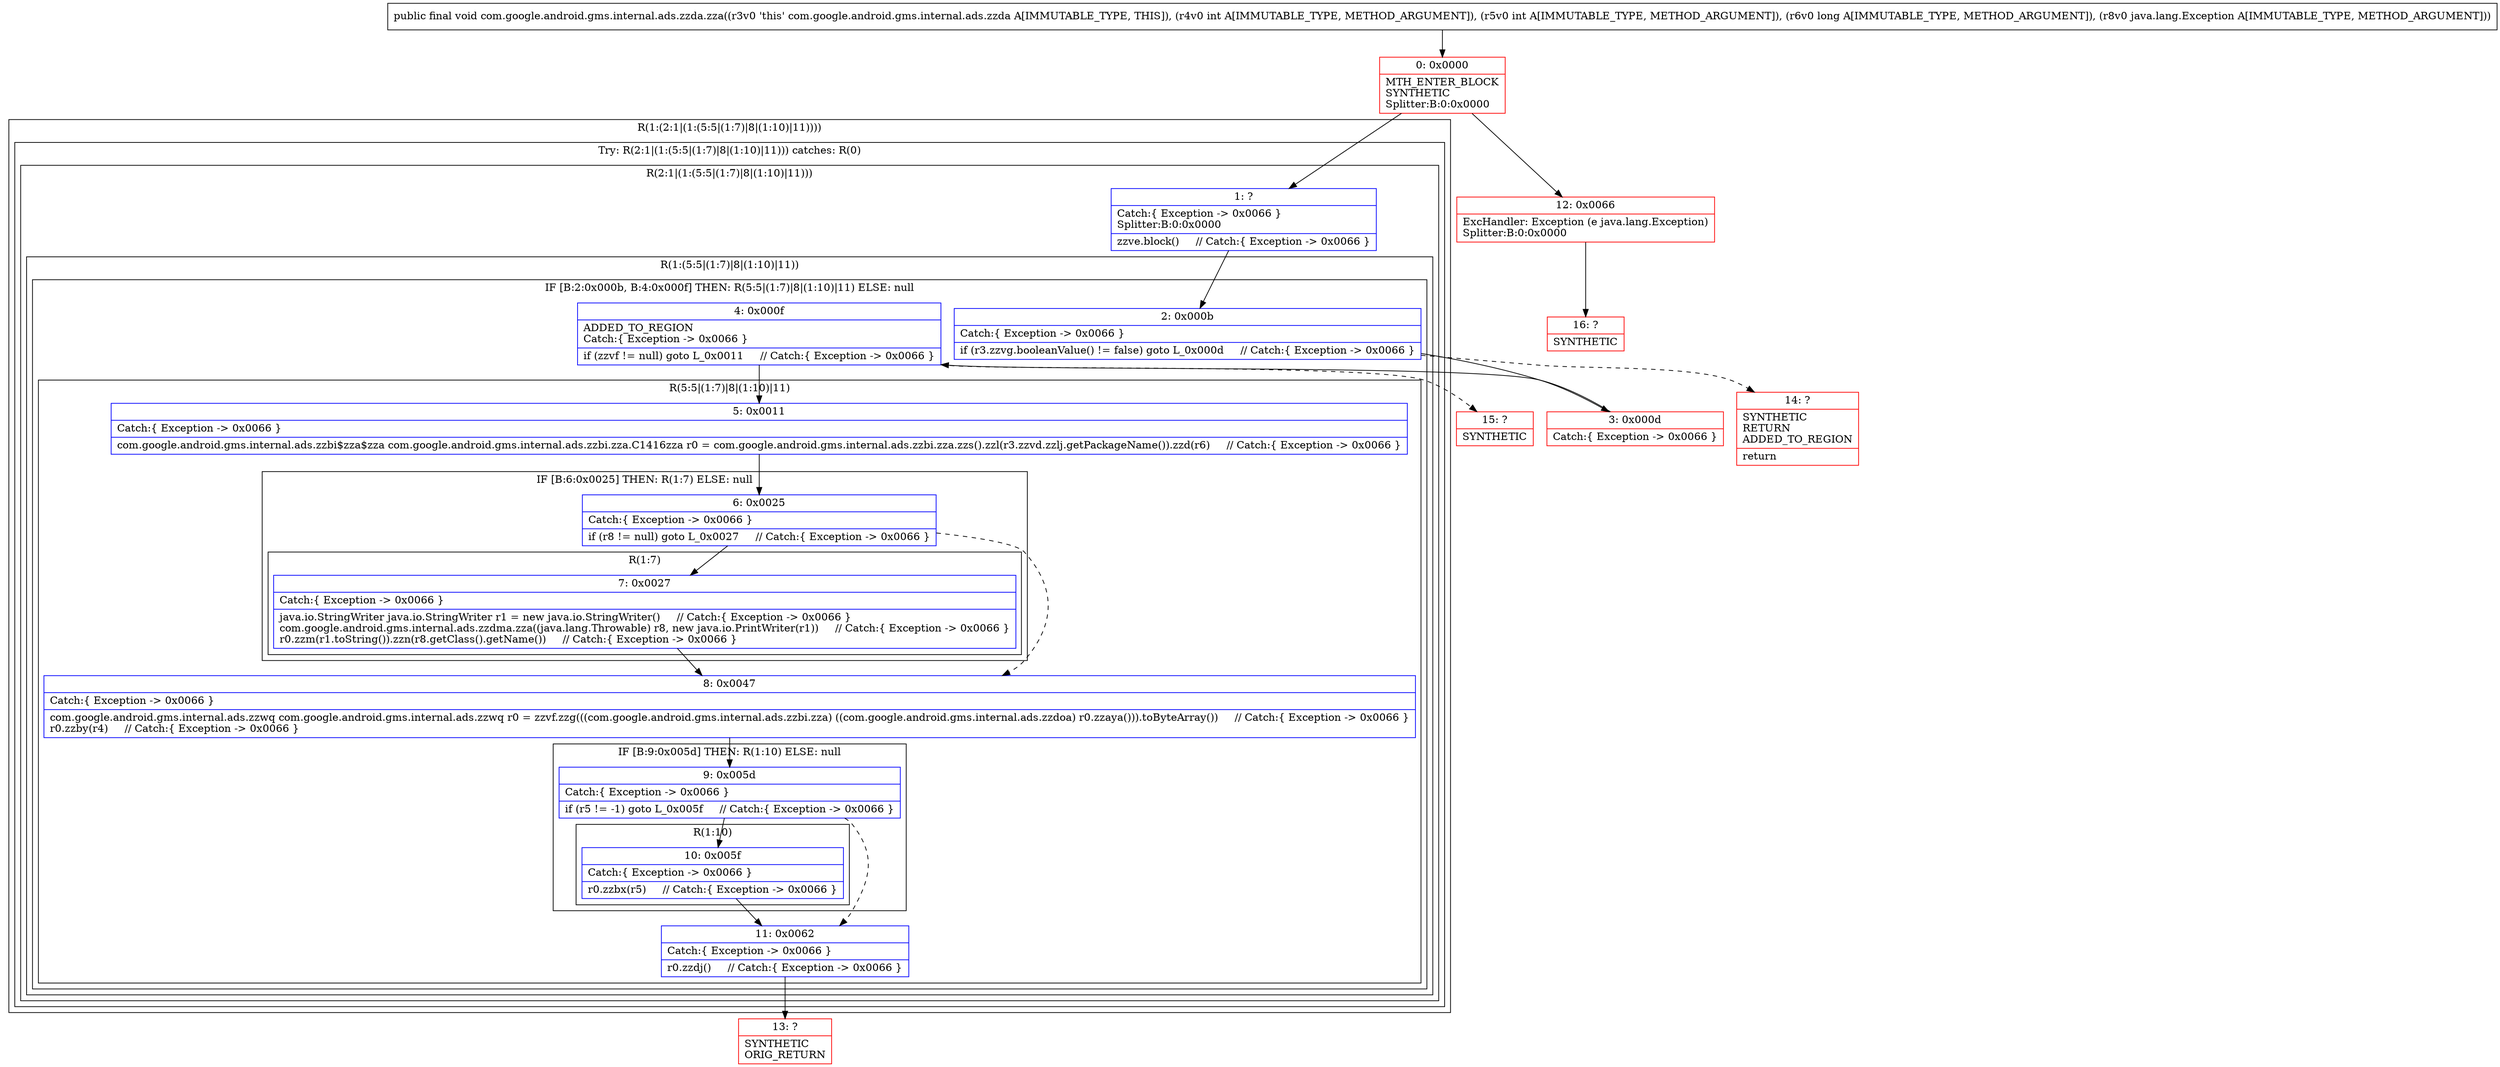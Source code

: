 digraph "CFG forcom.google.android.gms.internal.ads.zzda.zza(IIJLjava\/lang\/Exception;)V" {
subgraph cluster_Region_846994510 {
label = "R(1:(2:1|(1:(5:5|(1:7)|8|(1:10)|11))))";
node [shape=record,color=blue];
subgraph cluster_TryCatchRegion_978075679 {
label = "Try: R(2:1|(1:(5:5|(1:7)|8|(1:10)|11))) catches: R(0)";
node [shape=record,color=blue];
subgraph cluster_Region_2062995871 {
label = "R(2:1|(1:(5:5|(1:7)|8|(1:10)|11)))";
node [shape=record,color=blue];
Node_1 [shape=record,label="{1\:\ ?|Catch:\{ Exception \-\> 0x0066 \}\lSplitter:B:0:0x0000\l|zzve.block()     \/\/ Catch:\{ Exception \-\> 0x0066 \}\l}"];
subgraph cluster_Region_138844836 {
label = "R(1:(5:5|(1:7)|8|(1:10)|11))";
node [shape=record,color=blue];
subgraph cluster_IfRegion_1510631822 {
label = "IF [B:2:0x000b, B:4:0x000f] THEN: R(5:5|(1:7)|8|(1:10)|11) ELSE: null";
node [shape=record,color=blue];
Node_2 [shape=record,label="{2\:\ 0x000b|Catch:\{ Exception \-\> 0x0066 \}\l|if (r3.zzvg.booleanValue() != false) goto L_0x000d     \/\/ Catch:\{ Exception \-\> 0x0066 \}\l}"];
Node_4 [shape=record,label="{4\:\ 0x000f|ADDED_TO_REGION\lCatch:\{ Exception \-\> 0x0066 \}\l|if (zzvf != null) goto L_0x0011     \/\/ Catch:\{ Exception \-\> 0x0066 \}\l}"];
subgraph cluster_Region_732511515 {
label = "R(5:5|(1:7)|8|(1:10)|11)";
node [shape=record,color=blue];
Node_5 [shape=record,label="{5\:\ 0x0011|Catch:\{ Exception \-\> 0x0066 \}\l|com.google.android.gms.internal.ads.zzbi$zza$zza com.google.android.gms.internal.ads.zzbi.zza.C1416zza r0 = com.google.android.gms.internal.ads.zzbi.zza.zzs().zzl(r3.zzvd.zzlj.getPackageName()).zzd(r6)     \/\/ Catch:\{ Exception \-\> 0x0066 \}\l}"];
subgraph cluster_IfRegion_35554920 {
label = "IF [B:6:0x0025] THEN: R(1:7) ELSE: null";
node [shape=record,color=blue];
Node_6 [shape=record,label="{6\:\ 0x0025|Catch:\{ Exception \-\> 0x0066 \}\l|if (r8 != null) goto L_0x0027     \/\/ Catch:\{ Exception \-\> 0x0066 \}\l}"];
subgraph cluster_Region_1773620392 {
label = "R(1:7)";
node [shape=record,color=blue];
Node_7 [shape=record,label="{7\:\ 0x0027|Catch:\{ Exception \-\> 0x0066 \}\l|java.io.StringWriter java.io.StringWriter r1 = new java.io.StringWriter()     \/\/ Catch:\{ Exception \-\> 0x0066 \}\lcom.google.android.gms.internal.ads.zzdma.zza((java.lang.Throwable) r8, new java.io.PrintWriter(r1))     \/\/ Catch:\{ Exception \-\> 0x0066 \}\lr0.zzm(r1.toString()).zzn(r8.getClass().getName())     \/\/ Catch:\{ Exception \-\> 0x0066 \}\l}"];
}
}
Node_8 [shape=record,label="{8\:\ 0x0047|Catch:\{ Exception \-\> 0x0066 \}\l|com.google.android.gms.internal.ads.zzwq com.google.android.gms.internal.ads.zzwq r0 = zzvf.zzg(((com.google.android.gms.internal.ads.zzbi.zza) ((com.google.android.gms.internal.ads.zzdoa) r0.zzaya())).toByteArray())     \/\/ Catch:\{ Exception \-\> 0x0066 \}\lr0.zzby(r4)     \/\/ Catch:\{ Exception \-\> 0x0066 \}\l}"];
subgraph cluster_IfRegion_1319683485 {
label = "IF [B:9:0x005d] THEN: R(1:10) ELSE: null";
node [shape=record,color=blue];
Node_9 [shape=record,label="{9\:\ 0x005d|Catch:\{ Exception \-\> 0x0066 \}\l|if (r5 != \-1) goto L_0x005f     \/\/ Catch:\{ Exception \-\> 0x0066 \}\l}"];
subgraph cluster_Region_1021752245 {
label = "R(1:10)";
node [shape=record,color=blue];
Node_10 [shape=record,label="{10\:\ 0x005f|Catch:\{ Exception \-\> 0x0066 \}\l|r0.zzbx(r5)     \/\/ Catch:\{ Exception \-\> 0x0066 \}\l}"];
}
}
Node_11 [shape=record,label="{11\:\ 0x0062|Catch:\{ Exception \-\> 0x0066 \}\l|r0.zzdj()     \/\/ Catch:\{ Exception \-\> 0x0066 \}\l}"];
}
}
}
}
subgraph cluster_Region_1913120086 {
label = "R(0) | ExcHandler: Exception (e java.lang.Exception)\l";
node [shape=record,color=blue];
}
}
}
subgraph cluster_Region_1913120086 {
label = "R(0) | ExcHandler: Exception (e java.lang.Exception)\l";
node [shape=record,color=blue];
}
Node_0 [shape=record,color=red,label="{0\:\ 0x0000|MTH_ENTER_BLOCK\lSYNTHETIC\lSplitter:B:0:0x0000\l}"];
Node_3 [shape=record,color=red,label="{3\:\ 0x000d|Catch:\{ Exception \-\> 0x0066 \}\l}"];
Node_12 [shape=record,color=red,label="{12\:\ 0x0066|ExcHandler: Exception (e java.lang.Exception)\lSplitter:B:0:0x0000\l}"];
Node_13 [shape=record,color=red,label="{13\:\ ?|SYNTHETIC\lORIG_RETURN\l}"];
Node_14 [shape=record,color=red,label="{14\:\ ?|SYNTHETIC\lRETURN\lADDED_TO_REGION\l|return\l}"];
Node_15 [shape=record,color=red,label="{15\:\ ?|SYNTHETIC\l}"];
Node_16 [shape=record,color=red,label="{16\:\ ?|SYNTHETIC\l}"];
MethodNode[shape=record,label="{public final void com.google.android.gms.internal.ads.zzda.zza((r3v0 'this' com.google.android.gms.internal.ads.zzda A[IMMUTABLE_TYPE, THIS]), (r4v0 int A[IMMUTABLE_TYPE, METHOD_ARGUMENT]), (r5v0 int A[IMMUTABLE_TYPE, METHOD_ARGUMENT]), (r6v0 long A[IMMUTABLE_TYPE, METHOD_ARGUMENT]), (r8v0 java.lang.Exception A[IMMUTABLE_TYPE, METHOD_ARGUMENT])) }"];
MethodNode -> Node_0;
Node_1 -> Node_2;
Node_2 -> Node_3;
Node_2 -> Node_14[style=dashed];
Node_4 -> Node_5;
Node_4 -> Node_15[style=dashed];
Node_5 -> Node_6;
Node_6 -> Node_7;
Node_6 -> Node_8[style=dashed];
Node_7 -> Node_8;
Node_8 -> Node_9;
Node_9 -> Node_10;
Node_9 -> Node_11[style=dashed];
Node_10 -> Node_11;
Node_11 -> Node_13;
Node_0 -> Node_1;
Node_0 -> Node_12;
Node_3 -> Node_4;
Node_12 -> Node_16;
}

